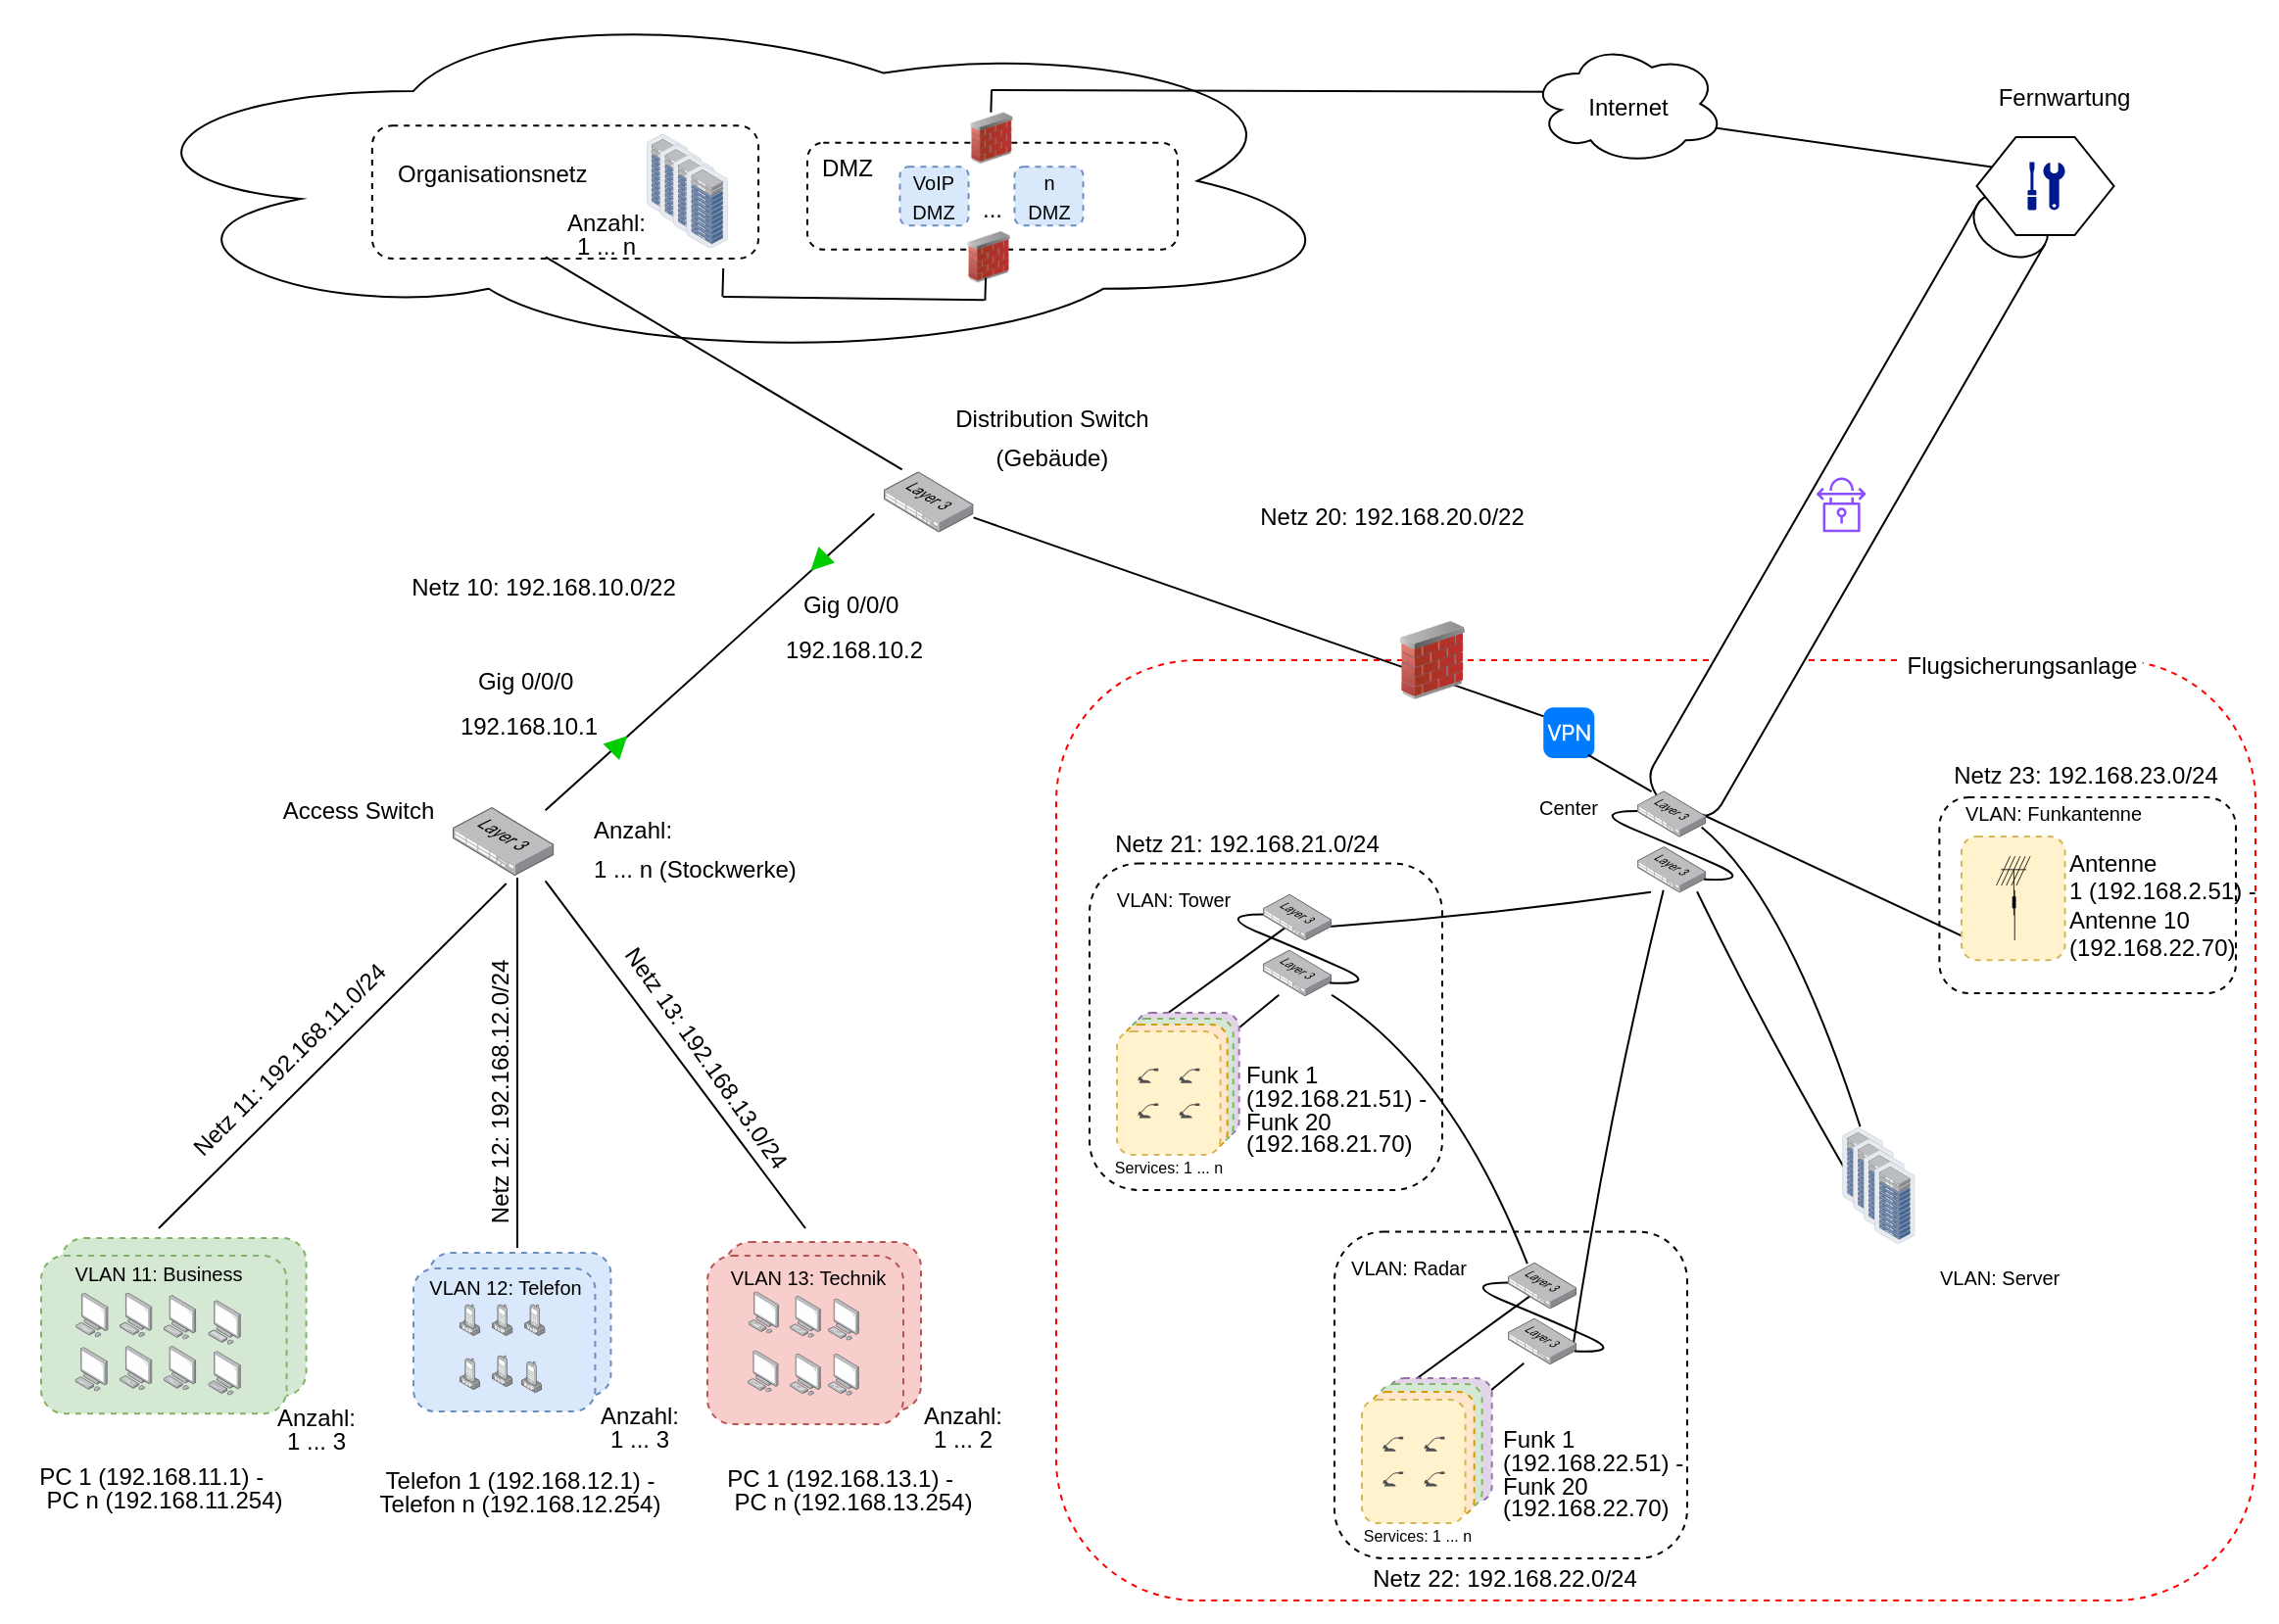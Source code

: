 <mxfile version="24.4.3" type="github">
  <diagram name="Seite-1" id="UgNp4CsegLJwjOinKvmV">
    <mxGraphModel dx="2046" dy="1495" grid="1" gridSize="10" guides="1" tooltips="1" connect="1" arrows="1" fold="1" page="1" pageScale="1" pageWidth="1169" pageHeight="827" math="0" shadow="0">
      <root>
        <mxCell id="0" />
        <mxCell id="1" parent="0" />
        <mxCell id="F2MImRC0bEaSIkmTc81G-24" value="" style="rounded=1;whiteSpace=wrap;html=1;fillColor=none;dashed=1;" vertex="1" parent="1">
          <mxGeometry x="-171.3" y="-420" width="151.3" height="100" as="geometry" />
        </mxCell>
        <mxCell id="9SLDAZQ2YVIZSHfqmBoz-146" value="" style="rounded=1;whiteSpace=wrap;html=1;dashed=1;fillColor=none;strokeColor=#FF0000;" parent="1" vertex="1">
          <mxGeometry x="-622" y="-490" width="612" height="480" as="geometry" />
        </mxCell>
        <mxCell id="F2MImRC0bEaSIkmTc81G-20" value="&lt;p style=&quot;line-height: 60%;&quot;&gt;&lt;font style=&quot;font-size: 12px;&quot;&gt;Netz 22: 192.168.22.0/24&lt;/font&gt;&lt;/p&gt;" style="text;strokeColor=none;fillColor=none;html=1;align=center;verticalAlign=middle;whiteSpace=wrap;rounded=0;fontSize=16;rotation=0;" vertex="1" parent="1">
          <mxGeometry x="-470.72" y="-26.47" width="155.72" height="9.47" as="geometry" />
        </mxCell>
        <mxCell id="9SLDAZQ2YVIZSHfqmBoz-207" value="" style="endArrow=none;html=1;rounded=0;fontSize=12;startSize=8;endSize=8;curved=1;exitX=0.232;exitY=0.97;exitDx=0;exitDy=0;exitPerimeter=0;" parent="1" source="9SLDAZQ2YVIZSHfqmBoz-101" edge="1">
          <mxGeometry width="50" height="50" relative="1" as="geometry">
            <mxPoint x="-473.34" y="-322.09" as="sourcePoint" />
            <mxPoint x="-553.34" y="-282.09" as="targetPoint" />
          </mxGeometry>
        </mxCell>
        <mxCell id="9SLDAZQ2YVIZSHfqmBoz-210" value="" style="endArrow=none;html=1;rounded=0;fontSize=12;startSize=8;endSize=8;curved=1;entryX=0.25;entryY=0;entryDx=0;entryDy=0;" parent="1" target="9SLDAZQ2YVIZSHfqmBoz-199" edge="1">
          <mxGeometry width="50" height="50" relative="1" as="geometry">
            <mxPoint x="-493.34" y="-362.09" as="sourcePoint" />
            <mxPoint x="-533.34" y="-282.09" as="targetPoint" />
          </mxGeometry>
        </mxCell>
        <mxCell id="F2MImRC0bEaSIkmTc81G-15" value="" style="rounded=1;whiteSpace=wrap;html=1;dashed=1;fillColor=#e1d5e7;strokeColor=#9673a6;" vertex="1" parent="1">
          <mxGeometry x="-581.434" y="-310.0" width="52.79" height="63.072" as="geometry" />
        </mxCell>
        <mxCell id="F2MImRC0bEaSIkmTc81G-14" value="" style="rounded=1;whiteSpace=wrap;html=1;dashed=1;fillColor=#d5e8d4;strokeColor=#82b366;" vertex="1" parent="1">
          <mxGeometry x="-584.434" y="-307.0" width="52.79" height="63.072" as="geometry" />
        </mxCell>
        <mxCell id="F2MImRC0bEaSIkmTc81G-13" value="" style="rounded=1;whiteSpace=wrap;html=1;dashed=1;fillColor=#ffe6cc;strokeColor=#d79b00;" vertex="1" parent="1">
          <mxGeometry x="-587.434" y="-304.0" width="52.79" height="63.072" as="geometry" />
        </mxCell>
        <mxCell id="9SLDAZQ2YVIZSHfqmBoz-314" value="" style="shape=cylinder3;whiteSpace=wrap;html=1;boundedLbl=1;backgroundOutline=1;size=15;rotation=30;" parent="1" vertex="1">
          <mxGeometry x="-237.36" y="-749.29" width="40" height="360" as="geometry" />
        </mxCell>
        <mxCell id="9SLDAZQ2YVIZSHfqmBoz-217" value="" style="rounded=1;whiteSpace=wrap;html=1;dashed=1;fillColor=#f8cecc;strokeColor=#b85450;" parent="1" vertex="1">
          <mxGeometry x="-791" y="-193" width="100" height="86" as="geometry" />
        </mxCell>
        <mxCell id="9SLDAZQ2YVIZSHfqmBoz-216" value="" style="rounded=1;whiteSpace=wrap;html=1;dashed=1;fillColor=#dae8fc;strokeColor=#6c8ebf;" parent="1" vertex="1">
          <mxGeometry x="-942" y="-187.5" width="92.741" height="73" as="geometry" />
        </mxCell>
        <mxCell id="9SLDAZQ2YVIZSHfqmBoz-215" value="" style="rounded=1;whiteSpace=wrap;html=1;dashed=1;fillColor=#d5e8d4;strokeColor=#82b366;" parent="1" vertex="1">
          <mxGeometry x="-1130" y="-195" width="125.28" height="80.63" as="geometry" />
        </mxCell>
        <mxCell id="9SLDAZQ2YVIZSHfqmBoz-48" value="" style="group" parent="1" vertex="1" connectable="0">
          <mxGeometry x="-800" y="-186" width="110" height="86" as="geometry" />
        </mxCell>
        <mxCell id="9SLDAZQ2YVIZSHfqmBoz-47" value="" style="rounded=1;whiteSpace=wrap;html=1;dashed=1;fillColor=#f8cecc;strokeColor=#b85450;" parent="9SLDAZQ2YVIZSHfqmBoz-48" vertex="1">
          <mxGeometry width="100" height="86" as="geometry" />
        </mxCell>
        <mxCell id="9SLDAZQ2YVIZSHfqmBoz-59" value="&lt;font style=&quot;font-size: 10px;&quot;&gt;VLAN 13: Technik&lt;/font&gt;" style="text;strokeColor=none;fillColor=none;html=1;align=center;verticalAlign=middle;whiteSpace=wrap;rounded=0;fontSize=16;" parent="9SLDAZQ2YVIZSHfqmBoz-48" vertex="1">
          <mxGeometry x="-9.98" y="5.23" width="122.98" height="8.19" as="geometry" />
        </mxCell>
        <mxCell id="9SLDAZQ2YVIZSHfqmBoz-60" value="" style="group" parent="9SLDAZQ2YVIZSHfqmBoz-48" vertex="1" connectable="0">
          <mxGeometry x="20.453" y="18.201" width="57.003" height="59.79" as="geometry" />
        </mxCell>
        <mxCell id="9SLDAZQ2YVIZSHfqmBoz-22" value="" style="image;points=[];aspect=fixed;html=1;align=center;shadow=0;dashed=0;image=img/lib/allied_telesis/computer_and_terminals/Personal_Computer.svg;" parent="9SLDAZQ2YVIZSHfqmBoz-60" vertex="1">
          <mxGeometry y="30.032" width="15.889" height="21.533" as="geometry" />
        </mxCell>
        <mxCell id="9SLDAZQ2YVIZSHfqmBoz-23" value="" style="image;points=[];aspect=fixed;html=1;align=center;shadow=0;dashed=0;image=img/lib/allied_telesis/computer_and_terminals/Personal_Computer.svg;" parent="9SLDAZQ2YVIZSHfqmBoz-60" vertex="1">
          <mxGeometry x="41.115" y="3.549" width="15.889" height="21.533" as="geometry" />
        </mxCell>
        <mxCell id="9SLDAZQ2YVIZSHfqmBoz-24" value="" style="image;points=[];aspect=fixed;html=1;align=center;shadow=0;dashed=0;image=img/lib/allied_telesis/computer_and_terminals/Personal_Computer.svg;" parent="9SLDAZQ2YVIZSHfqmBoz-60" vertex="1">
          <mxGeometry x="21.603" y="2.184" width="15.889" height="21.533" as="geometry" />
        </mxCell>
        <mxCell id="9SLDAZQ2YVIZSHfqmBoz-25" value="" style="image;points=[];aspect=fixed;html=1;align=center;shadow=0;dashed=0;image=img/lib/allied_telesis/computer_and_terminals/Personal_Computer.svg;" parent="9SLDAZQ2YVIZSHfqmBoz-60" vertex="1">
          <mxGeometry x="0.348" width="15.889" height="21.533" as="geometry" />
        </mxCell>
        <mxCell id="9SLDAZQ2YVIZSHfqmBoz-26" value="" style="image;points=[];aspect=fixed;html=1;align=center;shadow=0;dashed=0;image=img/lib/allied_telesis/computer_and_terminals/Personal_Computer.svg;" parent="9SLDAZQ2YVIZSHfqmBoz-60" vertex="1">
          <mxGeometry x="41.115" y="31.67" width="15.889" height="21.533" as="geometry" />
        </mxCell>
        <mxCell id="9SLDAZQ2YVIZSHfqmBoz-27" value="" style="image;points=[];aspect=fixed;html=1;align=center;shadow=0;dashed=0;image=img/lib/allied_telesis/computer_and_terminals/Personal_Computer.svg;" parent="9SLDAZQ2YVIZSHfqmBoz-60" vertex="1">
          <mxGeometry x="21.603" y="31.67" width="15.889" height="21.533" as="geometry" />
        </mxCell>
        <mxCell id="9SLDAZQ2YVIZSHfqmBoz-52" value="" style="group" parent="1" vertex="1" connectable="0">
          <mxGeometry x="-950" y="-179.5" width="94.97" height="73" as="geometry" />
        </mxCell>
        <mxCell id="9SLDAZQ2YVIZSHfqmBoz-51" value="" style="rounded=1;whiteSpace=wrap;html=1;dashed=1;fillColor=#dae8fc;strokeColor=#6c8ebf;" parent="9SLDAZQ2YVIZSHfqmBoz-52" vertex="1">
          <mxGeometry width="92.741" height="73" as="geometry" />
        </mxCell>
        <mxCell id="9SLDAZQ2YVIZSHfqmBoz-30" value="" style="group" parent="9SLDAZQ2YVIZSHfqmBoz-52" vertex="1" connectable="0">
          <mxGeometry x="23.377" y="18.137" width="68.349" height="60.032" as="geometry" />
        </mxCell>
        <mxCell id="9SLDAZQ2YVIZSHfqmBoz-17" value="" style="image;points=[];aspect=fixed;html=1;align=center;shadow=0;dashed=0;image=img/lib/allied_telesis/computer_and_terminals/VOIP_IP_phone.svg;" parent="9SLDAZQ2YVIZSHfqmBoz-30" vertex="1">
          <mxGeometry x="16.569" y="26.054" width="10.799" height="16.414" as="geometry" />
        </mxCell>
        <mxCell id="9SLDAZQ2YVIZSHfqmBoz-21" value="" style="group" parent="9SLDAZQ2YVIZSHfqmBoz-30" vertex="1" connectable="0">
          <mxGeometry width="68.349" height="60.032" as="geometry" />
        </mxCell>
        <mxCell id="9SLDAZQ2YVIZSHfqmBoz-15" value="" style="image;points=[];aspect=fixed;html=1;align=center;shadow=0;dashed=0;image=img/lib/allied_telesis/computer_and_terminals/VOIP_IP_phone.svg;" parent="9SLDAZQ2YVIZSHfqmBoz-21" vertex="1">
          <mxGeometry x="33.139" width="10.799" height="16.414" as="geometry" />
        </mxCell>
        <mxCell id="9SLDAZQ2YVIZSHfqmBoz-16" value="" style="image;points=[];aspect=fixed;html=1;align=center;shadow=0;dashed=0;image=img/lib/allied_telesis/computer_and_terminals/VOIP_IP_phone.svg;" parent="9SLDAZQ2YVIZSHfqmBoz-21" vertex="1">
          <mxGeometry x="31.482" y="29.125" width="10.799" height="16.414" as="geometry" />
        </mxCell>
        <mxCell id="9SLDAZQ2YVIZSHfqmBoz-18" value="" style="image;points=[];aspect=fixed;html=1;align=center;shadow=0;dashed=0;image=img/lib/allied_telesis/computer_and_terminals/VOIP_IP_phone.svg;" parent="9SLDAZQ2YVIZSHfqmBoz-21" vertex="1">
          <mxGeometry x="16.569" width="10.799" height="16.414" as="geometry" />
        </mxCell>
        <mxCell id="9SLDAZQ2YVIZSHfqmBoz-19" value="" style="image;points=[];aspect=fixed;html=1;align=center;shadow=0;dashed=0;image=img/lib/allied_telesis/computer_and_terminals/VOIP_IP_phone.svg;" parent="9SLDAZQ2YVIZSHfqmBoz-21" vertex="1">
          <mxGeometry y="27.54" width="10.799" height="16.414" as="geometry" />
        </mxCell>
        <mxCell id="9SLDAZQ2YVIZSHfqmBoz-20" value="" style="image;points=[];aspect=fixed;html=1;align=center;shadow=0;dashed=0;image=img/lib/allied_telesis/computer_and_terminals/VOIP_IP_phone.svg;" parent="9SLDAZQ2YVIZSHfqmBoz-21" vertex="1">
          <mxGeometry width="10.799" height="16.414" as="geometry" />
        </mxCell>
        <mxCell id="9SLDAZQ2YVIZSHfqmBoz-58" value="&lt;font style=&quot;font-size: 10px;&quot;&gt;VLAN 12: Telefon&lt;/font&gt;" style="text;strokeColor=none;fillColor=none;html=1;align=center;verticalAlign=middle;whiteSpace=wrap;rounded=0;fontSize=16;" parent="9SLDAZQ2YVIZSHfqmBoz-52" vertex="1">
          <mxGeometry x="-0.899" y="3.585" width="95.596" height="8.161" as="geometry" />
        </mxCell>
        <mxCell id="9SLDAZQ2YVIZSHfqmBoz-63" value="" style="group" parent="1" vertex="1" connectable="0">
          <mxGeometry x="-1140" y="-186" width="160.504" height="96.165" as="geometry" />
        </mxCell>
        <mxCell id="9SLDAZQ2YVIZSHfqmBoz-50" value="" style="group" parent="9SLDAZQ2YVIZSHfqmBoz-63" vertex="1" connectable="0">
          <mxGeometry width="160.504" height="96.165" as="geometry" />
        </mxCell>
        <mxCell id="9SLDAZQ2YVIZSHfqmBoz-49" value="" style="rounded=1;whiteSpace=wrap;html=1;dashed=1;fillColor=#d5e8d4;strokeColor=#82b366;" parent="9SLDAZQ2YVIZSHfqmBoz-50" vertex="1">
          <mxGeometry width="125.28" height="80.63" as="geometry" />
        </mxCell>
        <mxCell id="9SLDAZQ2YVIZSHfqmBoz-29" value="" style="group" parent="9SLDAZQ2YVIZSHfqmBoz-50" vertex="1" connectable="0">
          <mxGeometry x="17.2" y="18.878" width="112.8" height="74.254" as="geometry" />
        </mxCell>
        <mxCell id="9SLDAZQ2YVIZSHfqmBoz-1" value="" style="image;points=[];aspect=fixed;html=1;align=center;shadow=0;dashed=0;image=img/lib/allied_telesis/computer_and_terminals/Personal_Computer.svg;" parent="9SLDAZQ2YVIZSHfqmBoz-29" vertex="1">
          <mxGeometry y="27.688" width="16.739" height="22.685" as="geometry" />
        </mxCell>
        <mxCell id="9SLDAZQ2YVIZSHfqmBoz-5" value="" style="image;points=[];aspect=fixed;html=1;align=center;shadow=0;dashed=0;image=img/lib/allied_telesis/computer_and_terminals/Personal_Computer.svg;" parent="9SLDAZQ2YVIZSHfqmBoz-29" vertex="1">
          <mxGeometry x="0.4" width="16.739" height="22.685" as="geometry" />
        </mxCell>
        <mxCell id="9SLDAZQ2YVIZSHfqmBoz-57" value="&lt;font style=&quot;font-size: 10px;&quot;&gt;VLAN 11: Business&lt;/font&gt;" style="text;strokeColor=none;fillColor=none;html=1;align=center;verticalAlign=middle;whiteSpace=wrap;rounded=0;fontSize=16;" parent="9SLDAZQ2YVIZSHfqmBoz-50" vertex="1">
          <mxGeometry x="-20.4" y="2.94" width="160.4" height="7.55" as="geometry" />
        </mxCell>
        <mxCell id="9SLDAZQ2YVIZSHfqmBoz-219" value="&lt;p style=&quot;line-height: 60%;&quot;&gt;&lt;font style=&quot;font-size: 12px;&quot;&gt;Anzahl: 1 ... 3&lt;/font&gt;&lt;/p&gt;" style="text;strokeColor=none;fillColor=none;html=1;align=center;verticalAlign=middle;whiteSpace=wrap;rounded=0;fontSize=16;" parent="9SLDAZQ2YVIZSHfqmBoz-50" vertex="1">
          <mxGeometry x="120.0" y="80.631" width="40.504" height="15.534" as="geometry" />
        </mxCell>
        <mxCell id="9SLDAZQ2YVIZSHfqmBoz-2" value="" style="image;points=[];aspect=fixed;html=1;align=center;shadow=0;dashed=0;image=img/lib/allied_telesis/computer_and_terminals/Personal_Computer.svg;" parent="9SLDAZQ2YVIZSHfqmBoz-63" vertex="1">
          <mxGeometry x="85.2" y="22.654" width="16.739" height="22.685" as="geometry" />
        </mxCell>
        <mxCell id="9SLDAZQ2YVIZSHfqmBoz-3" value="" style="image;points=[];aspect=fixed;html=1;align=center;shadow=0;dashed=0;image=img/lib/allied_telesis/computer_and_terminals/Personal_Computer.svg;" parent="9SLDAZQ2YVIZSHfqmBoz-63" vertex="1">
          <mxGeometry x="62.4" y="20.053" width="16.739" height="22.685" as="geometry" />
        </mxCell>
        <mxCell id="9SLDAZQ2YVIZSHfqmBoz-4" value="" style="image;points=[];aspect=fixed;html=1;align=center;shadow=0;dashed=0;image=img/lib/allied_telesis/computer_and_terminals/Personal_Computer.svg;" parent="9SLDAZQ2YVIZSHfqmBoz-63" vertex="1">
          <mxGeometry x="40.0" y="18.794" width="16.739" height="22.685" as="geometry" />
        </mxCell>
        <mxCell id="9SLDAZQ2YVIZSHfqmBoz-6" value="" style="image;points=[];aspect=fixed;html=1;align=center;shadow=0;dashed=0;image=img/lib/allied_telesis/computer_and_terminals/Personal_Computer.svg;" parent="9SLDAZQ2YVIZSHfqmBoz-63" vertex="1">
          <mxGeometry x="62.4" y="45.979" width="16.739" height="22.685" as="geometry" />
        </mxCell>
        <mxCell id="9SLDAZQ2YVIZSHfqmBoz-7" value="" style="image;points=[];aspect=fixed;html=1;align=center;shadow=0;dashed=0;image=img/lib/allied_telesis/computer_and_terminals/Personal_Computer.svg;" parent="9SLDAZQ2YVIZSHfqmBoz-63" vertex="1">
          <mxGeometry x="40.0" y="45.979" width="16.739" height="22.685" as="geometry" />
        </mxCell>
        <mxCell id="9SLDAZQ2YVIZSHfqmBoz-8" value="" style="image;points=[];aspect=fixed;html=1;align=center;shadow=0;dashed=0;image=img/lib/allied_telesis/computer_and_terminals/Personal_Computer.svg;" parent="9SLDAZQ2YVIZSHfqmBoz-63" vertex="1">
          <mxGeometry x="85.2" y="48.58" width="16.739" height="22.685" as="geometry" />
        </mxCell>
        <mxCell id="9SLDAZQ2YVIZSHfqmBoz-68" value="" style="endArrow=none;html=1;rounded=0;fontSize=12;startSize=8;endSize=8;curved=1;exitX=0.915;exitY=1.076;exitDx=0;exitDy=0;exitPerimeter=0;" parent="1" source="9SLDAZQ2YVIZSHfqmBoz-55" edge="1">
          <mxGeometry width="50" height="50" relative="1" as="geometry">
            <mxPoint x="-640" y="-330" as="sourcePoint" />
            <mxPoint x="-750" y="-200" as="targetPoint" />
          </mxGeometry>
        </mxCell>
        <mxCell id="9SLDAZQ2YVIZSHfqmBoz-69" value="" style="endArrow=none;html=1;rounded=0;fontSize=12;startSize=8;endSize=8;curved=1;" parent="1" edge="1">
          <mxGeometry width="50" height="50" relative="1" as="geometry">
            <mxPoint x="-897" y="-379" as="sourcePoint" />
            <mxPoint x="-897" y="-190" as="targetPoint" />
          </mxGeometry>
        </mxCell>
        <mxCell id="9SLDAZQ2YVIZSHfqmBoz-70" value="" style="endArrow=none;html=1;rounded=0;fontSize=12;startSize=8;endSize=8;curved=1;exitX=0.529;exitY=1.114;exitDx=0;exitDy=0;exitPerimeter=0;" parent="1" source="9SLDAZQ2YVIZSHfqmBoz-55" edge="1">
          <mxGeometry width="50" height="50" relative="1" as="geometry">
            <mxPoint x="-843" y="-289" as="sourcePoint" />
            <mxPoint x="-1080" y="-200" as="targetPoint" />
          </mxGeometry>
        </mxCell>
        <mxCell id="9SLDAZQ2YVIZSHfqmBoz-74" value="" style="endArrow=none;html=1;rounded=0;fontSize=12;startSize=8;endSize=8;curved=1;exitX=0.915;exitY=0.048;exitDx=0;exitDy=0;exitPerimeter=0;entryX=-0.106;entryY=0.694;entryDx=0;entryDy=0;entryPerimeter=0;" parent="1" source="9SLDAZQ2YVIZSHfqmBoz-55" target="9SLDAZQ2YVIZSHfqmBoz-31" edge="1">
          <mxGeometry width="50" height="50" relative="1" as="geometry">
            <mxPoint x="-843" y="-286" as="sourcePoint" />
            <mxPoint x="-920" y="-180" as="targetPoint" />
          </mxGeometry>
        </mxCell>
        <mxCell id="9SLDAZQ2YVIZSHfqmBoz-82" value="" style="group" parent="1" vertex="1" connectable="0">
          <mxGeometry x="-1030" y="-440" width="151.71" height="60" as="geometry" />
        </mxCell>
        <mxCell id="9SLDAZQ2YVIZSHfqmBoz-55" value="" style="image;points=[];aspect=fixed;html=1;align=center;shadow=0;dashed=0;image=img/lib/allied_telesis/switch/Switch_52_port_L3.svg;" parent="9SLDAZQ2YVIZSHfqmBoz-82" vertex="1">
          <mxGeometry x="100" y="25" width="51.71" height="35" as="geometry" />
        </mxCell>
        <mxCell id="9SLDAZQ2YVIZSHfqmBoz-81" value="&lt;font style=&quot;font-size: 12px;&quot;&gt;Access Switch&lt;/font&gt;" style="text;strokeColor=none;fillColor=none;html=1;align=center;verticalAlign=middle;whiteSpace=wrap;rounded=0;fontSize=16;" parent="9SLDAZQ2YVIZSHfqmBoz-82" vertex="1">
          <mxGeometry width="104" height="50" as="geometry" />
        </mxCell>
        <mxCell id="9SLDAZQ2YVIZSHfqmBoz-83" value="" style="group" parent="1" vertex="1" connectable="0">
          <mxGeometry x="-710" y="-633.29" width="171.08" height="78" as="geometry" />
        </mxCell>
        <mxCell id="9SLDAZQ2YVIZSHfqmBoz-31" value="" style="image;points=[];aspect=fixed;html=1;align=center;shadow=0;dashed=0;image=img/lib/allied_telesis/switch/Switch_52_port_L3.svg;" parent="9SLDAZQ2YVIZSHfqmBoz-83" vertex="1">
          <mxGeometry y="47" width="45.8" height="31" as="geometry" />
        </mxCell>
        <mxCell id="9SLDAZQ2YVIZSHfqmBoz-67" value="" style="group" parent="1" vertex="1" connectable="0">
          <mxGeometry x="-1060" y="-805" width="779.02" height="229.1" as="geometry" />
        </mxCell>
        <mxCell id="9SLDAZQ2YVIZSHfqmBoz-88" value="" style="ellipse;shape=cloud;whiteSpace=wrap;html=1;" parent="9SLDAZQ2YVIZSHfqmBoz-67" vertex="1">
          <mxGeometry x="-50" y="-21.391" width="640" height="183.468" as="geometry" />
        </mxCell>
        <mxCell id="9SLDAZQ2YVIZSHfqmBoz-89" value="" style="group" parent="9SLDAZQ2YVIZSHfqmBoz-67" vertex="1" connectable="0">
          <mxGeometry x="99.996" y="44.999" width="186.044" height="64.984" as="geometry" />
        </mxCell>
        <mxCell id="9SLDAZQ2YVIZSHfqmBoz-37" value="" style="rounded=1;whiteSpace=wrap;html=1;dashed=1;" parent="9SLDAZQ2YVIZSHfqmBoz-89" vertex="1">
          <mxGeometry x="-11.076" y="-2.848" width="197.12" height="67.832" as="geometry" />
        </mxCell>
        <mxCell id="9SLDAZQ2YVIZSHfqmBoz-44" value="&lt;font style=&quot;font-size: 12px;&quot;&gt;Organisationsnetz&lt;/font&gt;" style="text;strokeColor=none;fillColor=none;html=1;align=left;verticalAlign=middle;whiteSpace=wrap;rounded=0;fontSize=16;" parent="9SLDAZQ2YVIZSHfqmBoz-89" vertex="1">
          <mxGeometry width="119.884" height="40.649" as="geometry" />
        </mxCell>
        <mxCell id="9SLDAZQ2YVIZSHfqmBoz-45" value="&lt;p style=&quot;line-height: 60%;&quot;&gt;&lt;font style=&quot;font-size: 12px;&quot;&gt;Anzahl: 1 ... n&lt;/font&gt;&lt;/p&gt;" style="text;strokeColor=none;fillColor=none;html=1;align=center;verticalAlign=middle;whiteSpace=wrap;rounded=0;fontSize=16;" parent="9SLDAZQ2YVIZSHfqmBoz-89" vertex="1">
          <mxGeometry x="88.153" y="44.133" width="40.504" height="15.534" as="geometry" />
        </mxCell>
        <mxCell id="9SLDAZQ2YVIZSHfqmBoz-105" value="" style="group" parent="9SLDAZQ2YVIZSHfqmBoz-89" vertex="1" connectable="0">
          <mxGeometry x="128.952" y="1.293" width="46.016" height="58.5" as="geometry" />
        </mxCell>
        <mxCell id="9SLDAZQ2YVIZSHfqmBoz-38" value="" style="image;points=[];aspect=fixed;html=1;align=center;shadow=0;dashed=0;image=img/lib/allied_telesis/storage/Datacenter_Server_Rack_ToR.svg;" parent="9SLDAZQ2YVIZSHfqmBoz-105" vertex="1">
          <mxGeometry width="21.196" height="42.966" as="geometry" />
        </mxCell>
        <mxCell id="9SLDAZQ2YVIZSHfqmBoz-39" value="" style="image;points=[];aspect=fixed;html=1;align=center;shadow=0;dashed=0;image=img/lib/allied_telesis/storage/Datacenter_Server_Rack_ToR.svg;" parent="9SLDAZQ2YVIZSHfqmBoz-105" vertex="1">
          <mxGeometry x="6.751" y="5.178" width="21.196" height="42.966" as="geometry" />
        </mxCell>
        <mxCell id="9SLDAZQ2YVIZSHfqmBoz-40" value="" style="image;points=[];aspect=fixed;html=1;align=center;shadow=0;dashed=0;image=img/lib/allied_telesis/storage/Datacenter_Server_Rack_ToR.svg;" parent="9SLDAZQ2YVIZSHfqmBoz-105" vertex="1">
          <mxGeometry x="13.501" y="10.356" width="21.196" height="42.966" as="geometry" />
        </mxCell>
        <mxCell id="9SLDAZQ2YVIZSHfqmBoz-41" value="" style="image;points=[];aspect=fixed;html=1;align=center;shadow=0;dashed=0;image=img/lib/allied_telesis/storage/Datacenter_Server_Rack_ToR.svg;" parent="9SLDAZQ2YVIZSHfqmBoz-105" vertex="1">
          <mxGeometry x="20.252" y="15.534" width="21.196" height="42.966" as="geometry" />
        </mxCell>
        <mxCell id="9SLDAZQ2YVIZSHfqmBoz-90" value="" style="group" parent="9SLDAZQ2YVIZSHfqmBoz-67" vertex="1" connectable="0">
          <mxGeometry x="299.999" y="35.345" width="207.241" height="70" as="geometry" />
        </mxCell>
        <mxCell id="9SLDAZQ2YVIZSHfqmBoz-33" value="" style="rounded=1;whiteSpace=wrap;html=1;dashed=1;" parent="9SLDAZQ2YVIZSHfqmBoz-90" vertex="1">
          <mxGeometry x="11" y="15.58" width="189" height="54.42" as="geometry" />
        </mxCell>
        <mxCell id="9SLDAZQ2YVIZSHfqmBoz-34" value="&lt;font style=&quot;font-size: 12px;&quot;&gt;DMZ&lt;/font&gt;" style="text;strokeColor=none;fillColor=none;html=1;align=center;verticalAlign=middle;whiteSpace=wrap;rounded=0;fontSize=16;" parent="9SLDAZQ2YVIZSHfqmBoz-90" vertex="1">
          <mxGeometry x="11.171" y="15.574" width="41.379" height="21.238" as="geometry" />
        </mxCell>
        <mxCell id="9SLDAZQ2YVIZSHfqmBoz-35" value="" style="image;html=1;image=img/lib/clip_art/networking/Firewall_02_128x128.png" parent="9SLDAZQ2YVIZSHfqmBoz-90" vertex="1">
          <mxGeometry x="93.275" width="23.448" height="26.193" as="geometry" />
        </mxCell>
        <mxCell id="9SLDAZQ2YVIZSHfqmBoz-36" value="" style="image;html=1;image=img/lib/clip_art/networking/Firewall_02_128x128.png" parent="9SLDAZQ2YVIZSHfqmBoz-90" vertex="1">
          <mxGeometry x="91.896" y="60.688" width="23.448" height="26.193" as="geometry" />
        </mxCell>
        <mxCell id="9SLDAZQ2YVIZSHfqmBoz-153" value="&lt;font style=&quot;font-size: 10px;&quot;&gt;VoIP DMZ&lt;/font&gt;" style="rounded=1;whiteSpace=wrap;html=1;dashed=1;fillColor=#dae8fc;strokeColor=#6c8ebf;" parent="9SLDAZQ2YVIZSHfqmBoz-90" vertex="1">
          <mxGeometry x="58.241" y="27.795" width="35.03" height="30" as="geometry" />
        </mxCell>
        <mxCell id="9SLDAZQ2YVIZSHfqmBoz-154" value="&lt;font style=&quot;font-size: 12px;&quot;&gt;...&lt;/font&gt;" style="text;strokeColor=none;fillColor=none;html=1;align=center;verticalAlign=middle;whiteSpace=wrap;rounded=0;fontSize=16;" parent="9SLDAZQ2YVIZSHfqmBoz-90" vertex="1">
          <mxGeometry x="84.811" y="37.174" width="41.379" height="21.238" as="geometry" />
        </mxCell>
        <mxCell id="9SLDAZQ2YVIZSHfqmBoz-155" value="&lt;font style=&quot;font-size: 10px;&quot;&gt;n&lt;/font&gt;&lt;div&gt;&lt;font style=&quot;font-size: 10px;&quot;&gt;DMZ&lt;/font&gt;&lt;/div&gt;" style="rounded=1;whiteSpace=wrap;html=1;dashed=1;fillColor=#dae8fc;strokeColor=#6c8ebf;" parent="9SLDAZQ2YVIZSHfqmBoz-90" vertex="1">
          <mxGeometry x="116.721" y="27.795" width="35.03" height="30" as="geometry" />
        </mxCell>
        <mxCell id="9SLDAZQ2YVIZSHfqmBoz-92" value="" style="endArrow=none;html=1;rounded=0;fontSize=12;startSize=8;endSize=8;curved=1;" parent="9SLDAZQ2YVIZSHfqmBoz-90" edge="1">
          <mxGeometry width="50" height="50" relative="1" as="geometry">
            <mxPoint x="104.701" y="-0.002" as="sourcePoint" />
            <mxPoint x="105.021" y="-11.52" as="targetPoint" />
          </mxGeometry>
        </mxCell>
        <mxCell id="9SLDAZQ2YVIZSHfqmBoz-91" value="" style="endArrow=none;html=1;rounded=0;fontSize=12;startSize=8;endSize=8;curved=1;entryX=1;entryY=0.5;entryDx=0;entryDy=0;exitX=0.979;exitY=0.963;exitDx=0;exitDy=0;exitPerimeter=0;" parent="9SLDAZQ2YVIZSHfqmBoz-67" edge="1">
          <mxGeometry width="50" height="50" relative="1" as="geometry">
            <mxPoint x="267.9" y="129.473" as="sourcePoint" />
            <mxPoint x="401.342" y="131.13" as="targetPoint" />
          </mxGeometry>
        </mxCell>
        <mxCell id="9SLDAZQ2YVIZSHfqmBoz-79" value="" style="endArrow=none;html=1;rounded=0;fontSize=12;startSize=8;endSize=8;curved=1;" parent="9SLDAZQ2YVIZSHfqmBoz-67" edge="1">
          <mxGeometry width="50" height="50" relative="1" as="geometry">
            <mxPoint x="730" y="25" as="sourcePoint" />
            <mxPoint x="405" y="23.997" as="targetPoint" />
          </mxGeometry>
        </mxCell>
        <mxCell id="9SLDAZQ2YVIZSHfqmBoz-53" value="&lt;font style=&quot;font-size: 12px;&quot;&gt;Distribution Switch&lt;/font&gt;&lt;div&gt;&lt;font style=&quot;font-size: 12px;&quot;&gt;(Gebäude)&lt;/font&gt;&lt;/div&gt;" style="text;strokeColor=none;fillColor=none;html=1;align=center;verticalAlign=middle;whiteSpace=wrap;rounded=0;fontSize=16;" parent="9SLDAZQ2YVIZSHfqmBoz-67" vertex="1">
          <mxGeometry x="379" y="175.08" width="114.2" height="50" as="geometry" />
        </mxCell>
        <mxCell id="9SLDAZQ2YVIZSHfqmBoz-54" value="" style="group" parent="9SLDAZQ2YVIZSHfqmBoz-67" vertex="1" connectable="0">
          <mxGeometry x="680" width="99.02" height="62" as="geometry" />
        </mxCell>
        <mxCell id="9SLDAZQ2YVIZSHfqmBoz-32" value="" style="ellipse;shape=cloud;whiteSpace=wrap;html=1;" parent="9SLDAZQ2YVIZSHfqmBoz-54" vertex="1">
          <mxGeometry width="99.02" height="62" as="geometry" />
        </mxCell>
        <mxCell id="9SLDAZQ2YVIZSHfqmBoz-46" value="&lt;font style=&quot;font-size: 12px;&quot;&gt;Internet&lt;/font&gt;" style="text;strokeColor=none;fillColor=none;html=1;align=center;verticalAlign=middle;whiteSpace=wrap;rounded=0;fontSize=16;" parent="9SLDAZQ2YVIZSHfqmBoz-54" vertex="1">
          <mxGeometry x="24.755" y="19.375" width="49.51" height="23.25" as="geometry" />
        </mxCell>
        <mxCell id="9SLDAZQ2YVIZSHfqmBoz-77" value="" style="endArrow=none;html=1;rounded=0;fontSize=12;startSize=8;endSize=8;curved=1;entryX=0.449;entryY=0.989;entryDx=0;entryDy=0;entryPerimeter=0;exitX=0.204;exitY=-0.034;exitDx=0;exitDy=0;exitPerimeter=0;" parent="1" source="9SLDAZQ2YVIZSHfqmBoz-31" target="9SLDAZQ2YVIZSHfqmBoz-37" edge="1">
          <mxGeometry width="50" height="50" relative="1" as="geometry">
            <mxPoint x="-610" y="-590" as="sourcePoint" />
            <mxPoint x="-595" y="-370" as="targetPoint" />
          </mxGeometry>
        </mxCell>
        <mxCell id="9SLDAZQ2YVIZSHfqmBoz-117" value="" style="endArrow=none;html=1;rounded=0;fontSize=12;startSize=8;endSize=8;curved=1;exitX=0.01;exitY=0.175;exitDx=0;exitDy=0;exitPerimeter=0;" parent="1" source="9SLDAZQ2YVIZSHfqmBoz-284" target="9SLDAZQ2YVIZSHfqmBoz-31" edge="1">
          <mxGeometry width="50" height="50" relative="1" as="geometry">
            <mxPoint x="-444.553" y="-454.184" as="sourcePoint" />
            <mxPoint x="-550" y="-480" as="targetPoint" />
          </mxGeometry>
        </mxCell>
        <mxCell id="9SLDAZQ2YVIZSHfqmBoz-147" value="&lt;span style=&quot;font-size: 12px;&quot;&gt;Flugsicherungsanlage&lt;/span&gt;" style="text;strokeColor=none;fillColor=#FFFFFF;html=1;align=center;verticalAlign=middle;whiteSpace=wrap;rounded=0;fontSize=16;" parent="1" vertex="1">
          <mxGeometry x="-190.004" y="-507.86" width="122.359" height="37.86" as="geometry" />
        </mxCell>
        <mxCell id="9SLDAZQ2YVIZSHfqmBoz-136" value="" style="endArrow=none;html=1;rounded=0;fontSize=12;startSize=8;endSize=8;curved=1;entryX=0.441;entryY=-0.006;entryDx=0;entryDy=0;entryPerimeter=0;exitX=0.936;exitY=0.786;exitDx=0;exitDy=0;exitPerimeter=0;" parent="1" source="9SLDAZQ2YVIZSHfqmBoz-129" target="9SLDAZQ2YVIZSHfqmBoz-112" edge="1">
          <mxGeometry width="50" height="50" relative="1" as="geometry">
            <mxPoint x="-290" y="-430" as="sourcePoint" />
            <mxPoint x="-200" y="-300" as="targetPoint" />
            <Array as="points">
              <mxPoint x="-250" y="-370" />
            </Array>
          </mxGeometry>
        </mxCell>
        <mxCell id="9SLDAZQ2YVIZSHfqmBoz-137" value="" style="endArrow=none;html=1;rounded=0;fontSize=12;startSize=8;endSize=8;curved=1;exitX=0.87;exitY=0.974;exitDx=0;exitDy=0;exitPerimeter=0;" parent="1" source="9SLDAZQ2YVIZSHfqmBoz-130" edge="1">
          <mxGeometry width="50" height="50" relative="1" as="geometry">
            <mxPoint x="-367.737" y="-306.186" as="sourcePoint" />
            <mxPoint x="-220" y="-231" as="targetPoint" />
            <Array as="points">
              <mxPoint x="-260" y="-300" />
            </Array>
          </mxGeometry>
        </mxCell>
        <mxCell id="9SLDAZQ2YVIZSHfqmBoz-197" value="" style="endArrow=none;html=1;rounded=0;fontSize=12;startSize=8;endSize=8;curved=1;exitX=0.944;exitY=0.51;exitDx=0;exitDy=0;exitPerimeter=0;entryX=0.5;entryY=1;entryDx=0;entryDy=0;" parent="1" source="9SLDAZQ2YVIZSHfqmBoz-129" target="9SLDAZQ2YVIZSHfqmBoz-198" edge="1">
          <mxGeometry width="50" height="50" relative="1" as="geometry">
            <mxPoint x="-365" y="-306" as="sourcePoint" />
            <mxPoint x="-190" y="-290" as="targetPoint" />
          </mxGeometry>
        </mxCell>
        <mxCell id="9SLDAZQ2YVIZSHfqmBoz-218" value="&lt;span style=&quot;font-size: 12px;&quot;&gt;Anzahl:&lt;/span&gt;&lt;div&gt;&lt;span style=&quot;font-size: 12px;&quot;&gt;1 ... n (Stockwerke)&lt;/span&gt;&lt;/div&gt;" style="text;strokeColor=none;fillColor=none;html=1;align=left;verticalAlign=middle;whiteSpace=wrap;rounded=0;fontSize=16;" parent="1" vertex="1">
          <mxGeometry x="-860" y="-420" width="114.2" height="50" as="geometry" />
        </mxCell>
        <mxCell id="9SLDAZQ2YVIZSHfqmBoz-220" value="&lt;p style=&quot;line-height: 60%;&quot;&gt;&lt;font style=&quot;font-size: 12px;&quot;&gt;Anzahl: 1 ... 3&lt;/font&gt;&lt;/p&gt;" style="text;strokeColor=none;fillColor=none;html=1;align=center;verticalAlign=middle;whiteSpace=wrap;rounded=0;fontSize=16;" parent="1" vertex="1">
          <mxGeometry x="-855.03" y="-106.999" width="40.504" height="15.534" as="geometry" />
        </mxCell>
        <mxCell id="9SLDAZQ2YVIZSHfqmBoz-221" value="&lt;p style=&quot;line-height: 60%;&quot;&gt;&lt;font style=&quot;font-size: 12px;&quot;&gt;Anzahl: 1 ... 2&lt;/font&gt;&lt;/p&gt;" style="text;strokeColor=none;fillColor=none;html=1;align=center;verticalAlign=middle;whiteSpace=wrap;rounded=0;fontSize=16;" parent="1" vertex="1">
          <mxGeometry x="-690.0" y="-106.999" width="40.504" height="15.534" as="geometry" />
        </mxCell>
        <mxCell id="9SLDAZQ2YVIZSHfqmBoz-225" value="&lt;p style=&quot;line-height: 60%;&quot;&gt;&lt;font style=&quot;font-size: 12px;&quot;&gt;PC 1 (&lt;/font&gt;&lt;span style=&quot;font-size: 12px;&quot;&gt;192.168.11.1) - &amp;nbsp; &amp;nbsp; PC n (&lt;/span&gt;&lt;span style=&quot;font-size: 12px;&quot;&gt;192.168.11.254)&lt;/span&gt;&lt;br&gt;&lt;/p&gt;" style="text;strokeColor=none;fillColor=none;html=1;align=center;verticalAlign=middle;whiteSpace=wrap;rounded=0;fontSize=16;rotation=0;" parent="1" vertex="1">
          <mxGeometry x="-1148.57" y="-91.67" width="143.85" height="46.67" as="geometry" />
        </mxCell>
        <mxCell id="9SLDAZQ2YVIZSHfqmBoz-226" value="&lt;p style=&quot;line-height: 60%;&quot;&gt;&lt;font style=&quot;font-size: 12px;&quot;&gt;Netz 12: 192.168.12.0/24&lt;/font&gt;&lt;/p&gt;" style="text;strokeColor=none;fillColor=none;html=1;align=center;verticalAlign=middle;whiteSpace=wrap;rounded=0;fontSize=16;rotation=-90;" parent="1" vertex="1">
          <mxGeometry x="-981.19" y="-281.68" width="150" height="24.1" as="geometry" />
        </mxCell>
        <mxCell id="9SLDAZQ2YVIZSHfqmBoz-227" value="&lt;p style=&quot;line-height: 60%;&quot;&gt;&lt;font style=&quot;font-size: 12px;&quot;&gt;Netz 13: 192.168.13.0/24&lt;/font&gt;&lt;/p&gt;" style="text;strokeColor=none;fillColor=none;html=1;align=center;verticalAlign=middle;whiteSpace=wrap;rounded=0;fontSize=16;rotation=55;" parent="1" vertex="1">
          <mxGeometry x="-876.53" y="-298.58" width="153.26" height="24.1" as="geometry" />
        </mxCell>
        <mxCell id="9SLDAZQ2YVIZSHfqmBoz-156" style="edgeStyle=none;curved=1;rounded=0;orthogonalLoop=1;jettySize=auto;html=1;exitX=1;exitY=1;exitDx=0;exitDy=0;fontSize=12;startSize=8;endSize=8;" parent="1" source="9SLDAZQ2YVIZSHfqmBoz-146" target="9SLDAZQ2YVIZSHfqmBoz-146" edge="1">
          <mxGeometry relative="1" as="geometry" />
        </mxCell>
        <mxCell id="9SLDAZQ2YVIZSHfqmBoz-111" value="" style="group" parent="1" vertex="1" connectable="0">
          <mxGeometry x="-220.887" y="-251.624" width="37.132" height="65.628" as="geometry" />
        </mxCell>
        <mxCell id="9SLDAZQ2YVIZSHfqmBoz-112" value="" style="image;points=[];aspect=fixed;html=1;align=center;shadow=0;dashed=0;image=img/lib/allied_telesis/storage/Datacenter_Server_Rack_ToR.svg;" parent="9SLDAZQ2YVIZSHfqmBoz-111" vertex="1">
          <mxGeometry width="20.79" height="42.141" as="geometry" />
        </mxCell>
        <mxCell id="9SLDAZQ2YVIZSHfqmBoz-113" value="" style="image;points=[];aspect=fixed;html=1;align=center;shadow=0;dashed=0;image=img/lib/allied_telesis/storage/Datacenter_Server_Rack_ToR.svg;" parent="9SLDAZQ2YVIZSHfqmBoz-111" vertex="1">
          <mxGeometry x="5.447" y="5.809" width="20.79" height="42.141" as="geometry" />
        </mxCell>
        <mxCell id="9SLDAZQ2YVIZSHfqmBoz-114" value="" style="image;points=[];aspect=fixed;html=1;align=center;shadow=0;dashed=0;image=img/lib/allied_telesis/storage/Datacenter_Server_Rack_ToR.svg;" parent="9SLDAZQ2YVIZSHfqmBoz-111" vertex="1">
          <mxGeometry x="10.895" y="11.618" width="20.79" height="42.141" as="geometry" />
        </mxCell>
        <mxCell id="9SLDAZQ2YVIZSHfqmBoz-115" value="" style="image;points=[];aspect=fixed;html=1;align=center;shadow=0;dashed=0;image=img/lib/allied_telesis/storage/Datacenter_Server_Rack_ToR.svg;" parent="9SLDAZQ2YVIZSHfqmBoz-111" vertex="1">
          <mxGeometry x="16.342" y="17.427" width="20.79" height="42.141" as="geometry" />
        </mxCell>
        <mxCell id="9SLDAZQ2YVIZSHfqmBoz-148" value="&lt;span style=&quot;font-size: 10px;&quot;&gt;VLAN: Server&lt;/span&gt;&lt;div style=&quot;font-size: 10px;&quot;&gt;&lt;div&gt;&lt;span style=&quot;&quot;&gt;&lt;br&gt;&lt;/span&gt;&lt;/div&gt;&lt;/div&gt;" style="text;strokeColor=none;fillColor=none;html=1;align=left;verticalAlign=top;whiteSpace=wrap;rounded=0;fontSize=16;" parent="1" vertex="1">
          <mxGeometry x="-173.259" y="-193.005" width="95.767" height="45.137" as="geometry" />
        </mxCell>
        <mxCell id="9SLDAZQ2YVIZSHfqmBoz-196" value="&lt;div style=&quot;font-size: 12px;&quot;&gt;&lt;div&gt;&lt;span style=&quot;&quot;&gt;Antenne 1&amp;nbsp;&lt;/span&gt;&lt;font style=&quot;font-size: 12px;&quot;&gt;(&lt;/font&gt;&lt;span style=&quot;font-size: 12px;&quot;&gt;192.168.2.51) -&lt;/span&gt;&lt;span style=&quot;font-size: 12px;&quot;&gt;Antenne 10 (&lt;/span&gt;&lt;span style=&quot;font-size: 12px;&quot;&gt;192.168.22.70)&lt;/span&gt;&lt;/div&gt;&lt;/div&gt;" style="text;strokeColor=none;fillColor=none;html=1;align=left;verticalAlign=top;whiteSpace=wrap;rounded=0;fontSize=16;" parent="1" vertex="1">
          <mxGeometry x="-107.21" y="-400" width="107.21" height="70" as="geometry" />
        </mxCell>
        <mxCell id="9SLDAZQ2YVIZSHfqmBoz-284" value="" style="html=1;strokeWidth=1;shadow=0;dashed=0;shape=mxgraph.ios7.misc.vpn;fillColor=#007AFF;strokeColor=none;buttonText=;strokeColor2=#222222;fontColor=#222222;fontSize=8;verticalLabelPosition=bottom;verticalAlign=top;align=center;sketch=0;" parent="1" vertex="1">
          <mxGeometry x="-373.38" y="-465.82" width="26.04" height="25.82" as="geometry" />
        </mxCell>
        <mxCell id="9SLDAZQ2YVIZSHfqmBoz-285" value="" style="endArrow=none;html=1;rounded=0;fontSize=12;startSize=8;endSize=8;curved=1;" parent="1" edge="1">
          <mxGeometry width="50" height="50" relative="1" as="geometry">
            <mxPoint x="-658.3" y="-673.657" as="sourcePoint" />
            <mxPoint x="-657.98" y="-685.175" as="targetPoint" />
          </mxGeometry>
        </mxCell>
        <mxCell id="9SLDAZQ2YVIZSHfqmBoz-286" value="" style="endArrow=none;html=1;rounded=0;fontSize=12;startSize=8;endSize=8;curved=1;entryX=0.909;entryY=1.074;entryDx=0;entryDy=0;entryPerimeter=0;" parent="1" target="9SLDAZQ2YVIZSHfqmBoz-37" edge="1">
          <mxGeometry width="50" height="50" relative="1" as="geometry">
            <mxPoint x="-792.3" y="-675.657" as="sourcePoint" />
            <mxPoint x="-791.98" y="-687.175" as="targetPoint" />
          </mxGeometry>
        </mxCell>
        <mxCell id="9SLDAZQ2YVIZSHfqmBoz-127" value="" style="group" parent="1" vertex="1" connectable="0">
          <mxGeometry x="-350.003" y="-423.346" width="84.122" height="53.349" as="geometry" />
        </mxCell>
        <mxCell id="9SLDAZQ2YVIZSHfqmBoz-128" value="" style="group" parent="9SLDAZQ2YVIZSHfqmBoz-127" vertex="1" connectable="0">
          <mxGeometry x="24.548" width="35.025" height="53.349" as="geometry" />
        </mxCell>
        <mxCell id="9SLDAZQ2YVIZSHfqmBoz-129" value="" style="image;points=[];aspect=fixed;html=1;align=center;shadow=0;dashed=0;image=img/lib/allied_telesis/switch/Switch_52_port_L3.svg;" parent="9SLDAZQ2YVIZSHfqmBoz-128" vertex="1">
          <mxGeometry width="35.025" height="23.707" as="geometry" />
        </mxCell>
        <mxCell id="9SLDAZQ2YVIZSHfqmBoz-130" value="" style="image;points=[];aspect=fixed;html=1;align=center;shadow=0;dashed=0;image=img/lib/allied_telesis/switch/Switch_52_port_L3.svg;" parent="9SLDAZQ2YVIZSHfqmBoz-128" vertex="1">
          <mxGeometry y="28.395" width="35.025" height="23.707" as="geometry" />
        </mxCell>
        <mxCell id="9SLDAZQ2YVIZSHfqmBoz-131" value="" style="curved=1;endArrow=none;html=1;rounded=0;fontSize=12;startSize=8;endSize=8;endFill=0;entryX=0.971;entryY=0.711;entryDx=0;entryDy=0;entryPerimeter=0;" parent="9SLDAZQ2YVIZSHfqmBoz-127" target="9SLDAZQ2YVIZSHfqmBoz-130" edge="1">
          <mxGeometry width="50" height="50" relative="1" as="geometry">
            <mxPoint x="24.548" y="10.326" as="sourcePoint" />
            <mxPoint x="61.18" y="46.465" as="targetPoint" />
            <Array as="points">
              <mxPoint y="10.326" />
              <mxPoint x="45.885" y="29.256" />
              <mxPoint x="84.122" y="46.465" />
            </Array>
          </mxGeometry>
        </mxCell>
        <mxCell id="9SLDAZQ2YVIZSHfqmBoz-132" value="" style="endArrow=none;html=1;rounded=0;fontSize=12;startSize=8;endSize=8;curved=1;entryX=0.874;entryY=0.933;entryDx=0;entryDy=0;exitX=0.208;exitY=0.018;exitDx=0;exitDy=0;exitPerimeter=0;entryPerimeter=0;" parent="1" source="9SLDAZQ2YVIZSHfqmBoz-129" target="9SLDAZQ2YVIZSHfqmBoz-284" edge="1">
          <mxGeometry width="50" height="50" relative="1" as="geometry">
            <mxPoint x="-451.171" y="-358.588" as="sourcePoint" />
            <mxPoint x="-435.587" y="-426.789" as="targetPoint" />
          </mxGeometry>
        </mxCell>
        <mxCell id="9SLDAZQ2YVIZSHfqmBoz-140" value="" style="endArrow=none;html=1;rounded=0;fontSize=12;startSize=8;endSize=8;curved=1;entryX=0.953;entryY=0.55;entryDx=0;entryDy=0;exitX=0.38;exitY=0.944;exitDx=0;exitDy=0;exitPerimeter=0;entryPerimeter=0;" parent="1" source="9SLDAZQ2YVIZSHfqmBoz-130" target="9SLDAZQ2YVIZSHfqmBoz-305" edge="1">
          <mxGeometry width="50" height="50" relative="1" as="geometry">
            <mxPoint x="-368.502" y="-266.605" as="sourcePoint" />
            <mxPoint x="-302.514" y="-205.173" as="targetPoint" />
            <Array as="points">
              <mxPoint x="-340" y="-260" />
            </Array>
          </mxGeometry>
        </mxCell>
        <mxCell id="9SLDAZQ2YVIZSHfqmBoz-141" value="" style="endArrow=none;html=1;rounded=0;fontSize=12;startSize=8;endSize=8;curved=1;entryX=0.282;entryY=0.024;entryDx=0;entryDy=0;entryPerimeter=0;" parent="1" source="9SLDAZQ2YVIZSHfqmBoz-101" target="9SLDAZQ2YVIZSHfqmBoz-304" edge="1">
          <mxGeometry width="50" height="50" relative="1" as="geometry">
            <mxPoint x="-571.578" y="-150.426" as="sourcePoint" />
            <mxPoint x="-433.924" y="-149.565" as="targetPoint" />
            <Array as="points">
              <mxPoint x="-420" y="-280" />
            </Array>
          </mxGeometry>
        </mxCell>
        <mxCell id="9SLDAZQ2YVIZSHfqmBoz-142" value="" style="endArrow=none;html=1;rounded=0;fontSize=12;startSize=8;endSize=8;curved=1;entryX=0.963;entryY=0.695;entryDx=0;entryDy=0;exitX=0.199;exitY=0.984;exitDx=0;exitDy=0;exitPerimeter=0;entryPerimeter=0;" parent="1" source="9SLDAZQ2YVIZSHfqmBoz-130" target="9SLDAZQ2YVIZSHfqmBoz-100" edge="1">
          <mxGeometry width="50" height="50" relative="1" as="geometry">
            <mxPoint x="-399.092" y="-269.186" as="sourcePoint" />
            <mxPoint x="-344.03" y="-204.651" as="targetPoint" />
            <Array as="points">
              <mxPoint x="-400" y="-360" />
            </Array>
          </mxGeometry>
        </mxCell>
        <mxCell id="9SLDAZQ2YVIZSHfqmBoz-143" value="&lt;font style=&quot;font-size: 10px;&quot;&gt;Center&lt;/font&gt;" style="text;strokeColor=none;fillColor=none;html=1;align=center;verticalAlign=middle;whiteSpace=wrap;rounded=0;fontSize=16;" parent="1" vertex="1">
          <mxGeometry x="-388.658" y="-435.606" width="56.591" height="37.86" as="geometry" />
        </mxCell>
        <mxCell id="9SLDAZQ2YVIZSHfqmBoz-307" value="" style="group" parent="1" vertex="1" connectable="0">
          <mxGeometry x="-160.0" y="-400.001" width="52.79" height="63.072" as="geometry" />
        </mxCell>
        <mxCell id="9SLDAZQ2YVIZSHfqmBoz-198" value="" style="rounded=1;whiteSpace=wrap;html=1;dashed=1;fillColor=#fff2cc;strokeColor=#d6b656;" parent="9SLDAZQ2YVIZSHfqmBoz-307" vertex="1">
          <mxGeometry width="52.79" height="63.072" as="geometry" />
        </mxCell>
        <mxCell id="9SLDAZQ2YVIZSHfqmBoz-195" value="" style="shape=mxgraph.cisco.wireless.antenna;html=1;pointerEvents=1;dashed=0;fillColor=#036897;strokeColor=#ffffff;strokeWidth=2;verticalLabelPosition=bottom;verticalAlign=top;align=center;outlineConnect=0;" parent="9SLDAZQ2YVIZSHfqmBoz-307" vertex="1">
          <mxGeometry x="17.733" y="10.087" width="17.315" height="42.906" as="geometry" />
        </mxCell>
        <mxCell id="9SLDAZQ2YVIZSHfqmBoz-309" value="" style="sketch=0;outlineConnect=0;fontColor=#232F3E;gradientColor=none;fillColor=#8C4FFF;strokeColor=none;dashed=0;verticalLabelPosition=bottom;verticalAlign=top;align=center;html=1;fontSize=12;fontStyle=0;aspect=fixed;pointerEvents=1;shape=mxgraph.aws4.vpn_connection;" parent="1" vertex="1">
          <mxGeometry x="-234" y="-583.29" width="25.13" height="28" as="geometry" />
        </mxCell>
        <mxCell id="9SLDAZQ2YVIZSHfqmBoz-312" value="" style="shape=hexagon;perimeter=hexagonPerimeter2;whiteSpace=wrap;html=1;fixedSize=1;" parent="1" vertex="1">
          <mxGeometry x="-152.25" y="-757" width="70" height="50" as="geometry" />
        </mxCell>
        <mxCell id="9SLDAZQ2YVIZSHfqmBoz-310" value="" style="sketch=0;aspect=fixed;pointerEvents=1;shadow=0;dashed=0;html=1;strokeColor=none;labelPosition=center;verticalLabelPosition=bottom;verticalAlign=top;align=center;fillColor=#00188D;shape=mxgraph.mscae.enterprise.maintenance" parent="1" vertex="1">
          <mxGeometry x="-126.271" y="-744.221" width="19.06" height="24.436" as="geometry" />
        </mxCell>
        <mxCell id="9SLDAZQ2YVIZSHfqmBoz-315" value="" style="endArrow=none;html=1;rounded=0;fontSize=12;startSize=8;endSize=8;curved=1;entryX=0.96;entryY=0.7;entryDx=0;entryDy=0;entryPerimeter=0;exitX=0;exitY=0.25;exitDx=0;exitDy=0;" parent="1" source="9SLDAZQ2YVIZSHfqmBoz-312" target="9SLDAZQ2YVIZSHfqmBoz-32" edge="1">
          <mxGeometry width="50" height="50" relative="1" as="geometry">
            <mxPoint x="-440" y="-520" as="sourcePoint" />
            <mxPoint x="-390" y="-570" as="targetPoint" />
          </mxGeometry>
        </mxCell>
        <mxCell id="9SLDAZQ2YVIZSHfqmBoz-338" value="" style="image;html=1;image=img/lib/clip_art/networking/Firewall_02_128x128.png" parent="1" vertex="1">
          <mxGeometry x="-450.0" y="-510" width="40" height="40" as="geometry" />
        </mxCell>
        <mxCell id="9SLDAZQ2YVIZSHfqmBoz-339" value="&lt;p style=&quot;line-height: 60%;&quot;&gt;&lt;font style=&quot;font-size: 12px;&quot;&gt;Telefon 1 (&lt;/font&gt;&lt;span style=&quot;font-size: 12px;&quot;&gt;192.168.12.1) - Telefon n (&lt;/span&gt;&lt;span style=&quot;font-size: 12px;&quot;&gt;192.168.12.254)&lt;/span&gt;&lt;br&gt;&lt;/p&gt;" style="text;strokeColor=none;fillColor=none;html=1;align=center;verticalAlign=middle;whiteSpace=wrap;rounded=0;fontSize=16;rotation=0;" parent="1" vertex="1">
          <mxGeometry x="-973.37" y="-89.67" width="155.48" height="46.67" as="geometry" />
        </mxCell>
        <mxCell id="9SLDAZQ2YVIZSHfqmBoz-340" value="&lt;p style=&quot;line-height: 60%;&quot;&gt;&lt;font style=&quot;font-size: 12px;&quot;&gt;PC 1 (&lt;/font&gt;&lt;span style=&quot;font-size: 12px;&quot;&gt;192.168.13.1) - &amp;nbsp; &amp;nbsp; PC n (&lt;/span&gt;&lt;span style=&quot;font-size: 12px;&quot;&gt;192.168.13.254)&lt;/span&gt;&lt;br&gt;&lt;/p&gt;" style="text;strokeColor=none;fillColor=none;html=1;align=center;verticalAlign=middle;whiteSpace=wrap;rounded=0;fontSize=16;rotation=0;" parent="1" vertex="1">
          <mxGeometry x="-800" y="-90.67" width="148.5" height="46.67" as="geometry" />
        </mxCell>
        <mxCell id="9SLDAZQ2YVIZSHfqmBoz-341" value="&lt;p style=&quot;line-height: 60%;&quot;&gt;&lt;font style=&quot;font-size: 12px;&quot;&gt;Netz 11: 192.168.11.0/24&lt;/font&gt;&lt;/p&gt;" style="text;strokeColor=none;fillColor=none;html=1;align=center;verticalAlign=middle;whiteSpace=wrap;rounded=0;fontSize=16;rotation=-45;" parent="1" vertex="1">
          <mxGeometry x="-1090" y="-298.58" width="153.26" height="24.1" as="geometry" />
        </mxCell>
        <mxCell id="9SLDAZQ2YVIZSHfqmBoz-342" value="&lt;p style=&quot;line-height: 60%;&quot;&gt;&lt;font style=&quot;font-size: 12px;&quot;&gt;Gig 0/0/0&amp;nbsp;&lt;/font&gt;&lt;/p&gt;&lt;p style=&quot;line-height: 0%;&quot;&gt;&lt;span style=&quot;font-size: 12px;&quot;&gt;192.168.10.1&lt;/span&gt;&lt;/p&gt;" style="text;strokeColor=none;fillColor=none;html=1;align=center;verticalAlign=middle;whiteSpace=wrap;rounded=0;fontSize=16;rotation=0;" parent="1" vertex="1">
          <mxGeometry x="-969" y="-490.92" width="156" height="39.92" as="geometry" />
        </mxCell>
        <mxCell id="9SLDAZQ2YVIZSHfqmBoz-344" value="" style="triangle;whiteSpace=wrap;html=1;rotation=-225;fillColor=#00CC00;strokeColor=#00CC00;" parent="1" vertex="1">
          <mxGeometry x="-748" y="-545" width="10" height="10" as="geometry" />
        </mxCell>
        <mxCell id="9SLDAZQ2YVIZSHfqmBoz-346" value="" style="triangle;whiteSpace=wrap;html=1;rotation=-135;fillColor=#00CC00;strokeColor=#00CC00;direction=south;" parent="1" vertex="1">
          <mxGeometry x="-850.19" y="-452" width="10" height="10" as="geometry" />
        </mxCell>
        <mxCell id="9SLDAZQ2YVIZSHfqmBoz-348" value="&lt;p style=&quot;line-height: 60%;&quot;&gt;&lt;font style=&quot;font-size: 12px;&quot;&gt;Gig 0/0/0&amp;nbsp;&lt;/font&gt;&lt;/p&gt;&lt;p style=&quot;line-height: 0%;&quot;&gt;&lt;span style=&quot;font-size: 12px;&quot;&gt;192.168.10.2&lt;/span&gt;&lt;/p&gt;" style="text;strokeColor=none;fillColor=none;html=1;align=center;verticalAlign=middle;whiteSpace=wrap;rounded=0;fontSize=16;rotation=0;" parent="1" vertex="1">
          <mxGeometry x="-803" y="-530" width="156" height="39.92" as="geometry" />
        </mxCell>
        <mxCell id="9SLDAZQ2YVIZSHfqmBoz-343" value="&lt;p style=&quot;line-height: 60%;&quot;&gt;&lt;font style=&quot;font-size: 12px;&quot;&gt;Netz 10: 192.168.10.0/22&lt;/font&gt;&lt;/p&gt;" style="text;strokeColor=none;fillColor=none;html=1;align=center;verticalAlign=middle;whiteSpace=wrap;rounded=0;fontSize=16;rotation=0;" parent="1" vertex="1">
          <mxGeometry x="-960" y="-540" width="153.26" height="24.1" as="geometry" />
        </mxCell>
        <mxCell id="F2MImRC0bEaSIkmTc81G-1" value="&lt;p style=&quot;line-height: 60%;&quot;&gt;&lt;font style=&quot;font-size: 12px;&quot;&gt;Netz 20: 192.168.20.0/22&lt;/font&gt;&lt;/p&gt;" style="text;strokeColor=none;fillColor=none;html=1;align=center;verticalAlign=middle;whiteSpace=wrap;rounded=0;fontSize=16;rotation=0;" vertex="1" parent="1">
          <mxGeometry x="-526.64" y="-575.9" width="153.26" height="24.1" as="geometry" />
        </mxCell>
        <mxCell id="9SLDAZQ2YVIZSHfqmBoz-282" value="" style="rounded=1;whiteSpace=wrap;html=1;fillColor=none;dashed=1;" parent="1" vertex="1">
          <mxGeometry x="-605" y="-386.23" width="180" height="166.71" as="geometry" />
        </mxCell>
        <mxCell id="9SLDAZQ2YVIZSHfqmBoz-144" value="&lt;font style=&quot;font-size: 10px;&quot;&gt;VLAN: Tower&lt;/font&gt;" style="text;strokeColor=none;fillColor=none;html=1;align=center;verticalAlign=middle;whiteSpace=wrap;rounded=0;fontSize=16;" parent="1" vertex="1">
          <mxGeometry x="-600.724" y="-389.999" width="77.59" height="40.61" as="geometry" />
        </mxCell>
        <mxCell id="9SLDAZQ2YVIZSHfqmBoz-203" value="" style="group" parent="1" vertex="1" connectable="0">
          <mxGeometry x="-591.004" y="-300.52" width="52.79" height="63.072" as="geometry" />
        </mxCell>
        <mxCell id="9SLDAZQ2YVIZSHfqmBoz-199" value="" style="rounded=1;whiteSpace=wrap;html=1;dashed=1;fillColor=#fff2cc;strokeColor=#d6b656;" parent="9SLDAZQ2YVIZSHfqmBoz-203" vertex="1">
          <mxGeometry width="52.79" height="63.072" as="geometry" />
        </mxCell>
        <mxCell id="9SLDAZQ2YVIZSHfqmBoz-183" value="" style="sketch=0;pointerEvents=1;shadow=0;dashed=0;html=1;strokeColor=none;fillColor=#505050;labelPosition=center;verticalLabelPosition=bottom;verticalAlign=top;outlineConnect=0;align=center;shape=mxgraph.office.devices.microphone;" parent="9SLDAZQ2YVIZSHfqmBoz-203" vertex="1">
          <mxGeometry x="10.565" y="18.861" width="10.552" height="7.509" as="geometry" />
        </mxCell>
        <mxCell id="9SLDAZQ2YVIZSHfqmBoz-184" value="" style="sketch=0;pointerEvents=1;shadow=0;dashed=0;html=1;strokeColor=none;fillColor=#505050;labelPosition=center;verticalLabelPosition=bottom;verticalAlign=top;outlineConnect=0;align=center;shape=mxgraph.office.devices.microphone;" parent="9SLDAZQ2YVIZSHfqmBoz-203" vertex="1">
          <mxGeometry x="31.669" y="18.861" width="10.552" height="7.509" as="geometry" />
        </mxCell>
        <mxCell id="9SLDAZQ2YVIZSHfqmBoz-185" value="" style="sketch=0;pointerEvents=1;shadow=0;dashed=0;html=1;strokeColor=none;fillColor=#505050;labelPosition=center;verticalLabelPosition=bottom;verticalAlign=top;outlineConnect=0;align=center;shape=mxgraph.office.devices.microphone;" parent="9SLDAZQ2YVIZSHfqmBoz-203" vertex="1">
          <mxGeometry x="10.565" y="36.71" width="10.552" height="7.509" as="geometry" />
        </mxCell>
        <mxCell id="9SLDAZQ2YVIZSHfqmBoz-186" value="" style="sketch=0;pointerEvents=1;shadow=0;dashed=0;html=1;strokeColor=none;fillColor=#505050;labelPosition=center;verticalLabelPosition=bottom;verticalAlign=top;outlineConnect=0;align=center;shape=mxgraph.office.devices.microphone;" parent="9SLDAZQ2YVIZSHfqmBoz-203" vertex="1">
          <mxGeometry x="31.669" y="36.71" width="10.552" height="7.509" as="geometry" />
        </mxCell>
        <mxCell id="9SLDAZQ2YVIZSHfqmBoz-121" value="" style="group" parent="1" vertex="1" connectable="0">
          <mxGeometry x="-541.005" y="-370.523" width="84.122" height="53.349" as="geometry" />
        </mxCell>
        <mxCell id="9SLDAZQ2YVIZSHfqmBoz-99" value="" style="group" parent="9SLDAZQ2YVIZSHfqmBoz-121" vertex="1" connectable="0">
          <mxGeometry x="24.548" width="35.025" height="53.349" as="geometry" />
        </mxCell>
        <mxCell id="9SLDAZQ2YVIZSHfqmBoz-100" value="" style="image;points=[];aspect=fixed;html=1;align=center;shadow=0;dashed=0;image=img/lib/allied_telesis/switch/Switch_52_port_L3.svg;" parent="9SLDAZQ2YVIZSHfqmBoz-99" vertex="1">
          <mxGeometry width="35.025" height="23.707" as="geometry" />
        </mxCell>
        <mxCell id="9SLDAZQ2YVIZSHfqmBoz-101" value="" style="image;points=[];aspect=fixed;html=1;align=center;shadow=0;dashed=0;image=img/lib/allied_telesis/switch/Switch_52_port_L3.svg;" parent="9SLDAZQ2YVIZSHfqmBoz-99" vertex="1">
          <mxGeometry y="28.395" width="35.025" height="23.707" as="geometry" />
        </mxCell>
        <mxCell id="9SLDAZQ2YVIZSHfqmBoz-120" value="" style="curved=1;endArrow=none;html=1;rounded=0;fontSize=12;startSize=8;endSize=8;endFill=0;entryX=0.971;entryY=0.711;entryDx=0;entryDy=0;entryPerimeter=0;" parent="9SLDAZQ2YVIZSHfqmBoz-121" target="9SLDAZQ2YVIZSHfqmBoz-101" edge="1">
          <mxGeometry width="50" height="50" relative="1" as="geometry">
            <mxPoint x="24.548" y="10.326" as="sourcePoint" />
            <mxPoint x="61.18" y="46.465" as="targetPoint" />
            <Array as="points">
              <mxPoint y="10.326" />
              <mxPoint x="45.885" y="29.256" />
              <mxPoint x="84.122" y="46.465" />
            </Array>
          </mxGeometry>
        </mxCell>
        <mxCell id="F2MImRC0bEaSIkmTc81G-17" value="&lt;p style=&quot;line-height: 60%;&quot;&gt;&lt;font style=&quot;font-size: 8px;&quot;&gt;Services: 1 ... n&lt;/font&gt;&lt;/p&gt;" style="text;strokeColor=none;fillColor=none;html=1;align=center;verticalAlign=middle;whiteSpace=wrap;rounded=0;fontSize=16;" vertex="1" parent="1">
          <mxGeometry x="-598.15" y="-239.93" width="66.51" height="15.53" as="geometry" />
        </mxCell>
        <mxCell id="F2MImRC0bEaSIkmTc81G-18" value="&lt;p style=&quot;line-height: 60%;&quot;&gt;&lt;font style=&quot;font-size: 12px;&quot;&gt;Fernwartung&lt;/font&gt;&lt;/p&gt;" style="text;strokeColor=none;fillColor=none;html=1;align=center;verticalAlign=middle;whiteSpace=wrap;rounded=0;fontSize=16;rotation=0;" vertex="1" parent="1">
          <mxGeometry x="-183.75" y="-790" width="153.26" height="24.1" as="geometry" />
        </mxCell>
        <mxCell id="F2MImRC0bEaSIkmTc81G-19" value="&lt;p style=&quot;line-height: 60%;&quot;&gt;&lt;font style=&quot;font-size: 12px;&quot;&gt;Netz 21: 192.168.21.0/24&lt;/font&gt;&lt;/p&gt;" style="text;strokeColor=none;fillColor=none;html=1;align=center;verticalAlign=middle;whiteSpace=wrap;rounded=0;fontSize=16;rotation=0;" vertex="1" parent="1">
          <mxGeometry x="-600.72" y="-408.72" width="153.26" height="24.1" as="geometry" />
        </mxCell>
        <mxCell id="F2MImRC0bEaSIkmTc81G-21" value="" style="group" vertex="1" connectable="0" parent="1">
          <mxGeometry x="-480" y="-201.999" width="225.84" height="170.479" as="geometry" />
        </mxCell>
        <mxCell id="9SLDAZQ2YVIZSHfqmBoz-291" value="" style="rounded=1;whiteSpace=wrap;html=1;fillColor=none;dashed=1;" parent="F2MImRC0bEaSIkmTc81G-21" vertex="1">
          <mxGeometry y="3.769" width="180" height="166.71" as="geometry" />
        </mxCell>
        <mxCell id="9SLDAZQ2YVIZSHfqmBoz-293" value="" style="endArrow=none;html=1;rounded=0;fontSize=12;startSize=8;endSize=8;curved=1;exitX=0.232;exitY=0.97;exitDx=0;exitDy=0;exitPerimeter=0;" parent="F2MImRC0bEaSIkmTc81G-21" source="9SLDAZQ2YVIZSHfqmBoz-305" edge="1">
          <mxGeometry width="50" height="50" relative="1" as="geometry">
            <mxPoint x="131.66" y="67.909" as="sourcePoint" />
            <mxPoint x="51.66" y="107.909" as="targetPoint" />
          </mxGeometry>
        </mxCell>
        <mxCell id="9SLDAZQ2YVIZSHfqmBoz-294" value="" style="endArrow=none;html=1;rounded=0;fontSize=12;startSize=8;endSize=8;curved=1;entryX=0.25;entryY=0;entryDx=0;entryDy=0;" parent="F2MImRC0bEaSIkmTc81G-21" target="9SLDAZQ2YVIZSHfqmBoz-297" edge="1">
          <mxGeometry width="50" height="50" relative="1" as="geometry">
            <mxPoint x="111.66" y="27.909" as="sourcePoint" />
            <mxPoint x="71.66" y="107.909" as="targetPoint" />
          </mxGeometry>
        </mxCell>
        <mxCell id="F2MImRC0bEaSIkmTc81G-4" value="" style="rounded=1;whiteSpace=wrap;html=1;dashed=1;fillColor=#e1d5e7;strokeColor=#9673a6;" vertex="1" parent="F2MImRC0bEaSIkmTc81G-21">
          <mxGeometry x="27.546" y="78.559" width="52.79" height="63.072" as="geometry" />
        </mxCell>
        <mxCell id="F2MImRC0bEaSIkmTc81G-3" value="" style="rounded=1;whiteSpace=wrap;html=1;dashed=1;fillColor=#d5e8d4;strokeColor=#82b366;" vertex="1" parent="F2MImRC0bEaSIkmTc81G-21">
          <mxGeometry x="22.546" y="81.559" width="52.79" height="63.072" as="geometry" />
        </mxCell>
        <mxCell id="9SLDAZQ2YVIZSHfqmBoz-295" value="&lt;font style=&quot;font-size: 10px;&quot;&gt;VLAN: Radar&lt;/font&gt;" style="text;strokeColor=none;fillColor=none;html=1;align=center;verticalAlign=middle;whiteSpace=wrap;rounded=0;fontSize=16;" parent="F2MImRC0bEaSIkmTc81G-21" vertex="1">
          <mxGeometry x="4.276" width="67.59" height="40.61" as="geometry" />
        </mxCell>
        <mxCell id="9SLDAZQ2YVIZSHfqmBoz-296" value="" style="group" parent="F2MImRC0bEaSIkmTc81G-21" vertex="1" connectable="0">
          <mxGeometry x="13.996" y="89.479" width="63.34" height="63.072" as="geometry" />
        </mxCell>
        <mxCell id="F2MImRC0bEaSIkmTc81G-2" value="" style="rounded=1;whiteSpace=wrap;html=1;dashed=1;fillColor=#ffe6cc;strokeColor=#d79b00;" vertex="1" parent="9SLDAZQ2YVIZSHfqmBoz-296">
          <mxGeometry x="4.55" y="-3.92" width="52.79" height="63.072" as="geometry" />
        </mxCell>
        <mxCell id="9SLDAZQ2YVIZSHfqmBoz-297" value="" style="rounded=1;whiteSpace=wrap;html=1;dashed=1;fillColor=#fff2cc;strokeColor=#d6b656;" parent="9SLDAZQ2YVIZSHfqmBoz-296" vertex="1">
          <mxGeometry width="52.79" height="63.072" as="geometry" />
        </mxCell>
        <mxCell id="9SLDAZQ2YVIZSHfqmBoz-298" value="" style="sketch=0;pointerEvents=1;shadow=0;dashed=0;html=1;strokeColor=none;fillColor=#505050;labelPosition=center;verticalLabelPosition=bottom;verticalAlign=top;outlineConnect=0;align=center;shape=mxgraph.office.devices.microphone;" parent="9SLDAZQ2YVIZSHfqmBoz-296" vertex="1">
          <mxGeometry x="10.565" y="18.861" width="10.552" height="7.509" as="geometry" />
        </mxCell>
        <mxCell id="9SLDAZQ2YVIZSHfqmBoz-299" value="" style="sketch=0;pointerEvents=1;shadow=0;dashed=0;html=1;strokeColor=none;fillColor=#505050;labelPosition=center;verticalLabelPosition=bottom;verticalAlign=top;outlineConnect=0;align=center;shape=mxgraph.office.devices.microphone;" parent="9SLDAZQ2YVIZSHfqmBoz-296" vertex="1">
          <mxGeometry x="31.669" y="18.861" width="10.552" height="7.509" as="geometry" />
        </mxCell>
        <mxCell id="9SLDAZQ2YVIZSHfqmBoz-300" value="" style="sketch=0;pointerEvents=1;shadow=0;dashed=0;html=1;strokeColor=none;fillColor=#505050;labelPosition=center;verticalLabelPosition=bottom;verticalAlign=top;outlineConnect=0;align=center;shape=mxgraph.office.devices.microphone;" parent="9SLDAZQ2YVIZSHfqmBoz-296" vertex="1">
          <mxGeometry x="10.565" y="36.71" width="10.552" height="7.509" as="geometry" />
        </mxCell>
        <mxCell id="9SLDAZQ2YVIZSHfqmBoz-301" value="" style="sketch=0;pointerEvents=1;shadow=0;dashed=0;html=1;strokeColor=none;fillColor=#505050;labelPosition=center;verticalLabelPosition=bottom;verticalAlign=top;outlineConnect=0;align=center;shape=mxgraph.office.devices.microphone;" parent="9SLDAZQ2YVIZSHfqmBoz-296" vertex="1">
          <mxGeometry x="31.669" y="36.71" width="10.552" height="7.509" as="geometry" />
        </mxCell>
        <mxCell id="9SLDAZQ2YVIZSHfqmBoz-302" value="" style="group" parent="F2MImRC0bEaSIkmTc81G-21" vertex="1" connectable="0">
          <mxGeometry x="63.995" y="19.476" width="84.122" height="53.349" as="geometry" />
        </mxCell>
        <mxCell id="9SLDAZQ2YVIZSHfqmBoz-303" value="" style="group" parent="9SLDAZQ2YVIZSHfqmBoz-302" vertex="1" connectable="0">
          <mxGeometry x="24.548" width="35.025" height="53.349" as="geometry" />
        </mxCell>
        <mxCell id="9SLDAZQ2YVIZSHfqmBoz-304" value="" style="image;points=[];aspect=fixed;html=1;align=center;shadow=0;dashed=0;image=img/lib/allied_telesis/switch/Switch_52_port_L3.svg;" parent="9SLDAZQ2YVIZSHfqmBoz-303" vertex="1">
          <mxGeometry width="35.025" height="23.707" as="geometry" />
        </mxCell>
        <mxCell id="9SLDAZQ2YVIZSHfqmBoz-305" value="" style="image;points=[];aspect=fixed;html=1;align=center;shadow=0;dashed=0;image=img/lib/allied_telesis/switch/Switch_52_port_L3.svg;" parent="9SLDAZQ2YVIZSHfqmBoz-303" vertex="1">
          <mxGeometry y="28.395" width="35.025" height="23.707" as="geometry" />
        </mxCell>
        <mxCell id="9SLDAZQ2YVIZSHfqmBoz-306" value="" style="curved=1;endArrow=none;html=1;rounded=0;fontSize=12;startSize=8;endSize=8;endFill=0;entryX=0.971;entryY=0.711;entryDx=0;entryDy=0;entryPerimeter=0;" parent="9SLDAZQ2YVIZSHfqmBoz-302" target="9SLDAZQ2YVIZSHfqmBoz-305" edge="1">
          <mxGeometry width="50" height="50" relative="1" as="geometry">
            <mxPoint x="24.548" y="10.326" as="sourcePoint" />
            <mxPoint x="61.18" y="46.465" as="targetPoint" />
            <Array as="points">
              <mxPoint y="10.326" />
              <mxPoint x="45.885" y="29.256" />
              <mxPoint x="84.122" y="46.465" />
            </Array>
          </mxGeometry>
        </mxCell>
        <mxCell id="F2MImRC0bEaSIkmTc81G-16" value="&lt;p style=&quot;line-height: 60%;&quot;&gt;&lt;font style=&quot;font-size: 8px;&quot;&gt;Services: 1 ... n&lt;/font&gt;&lt;/p&gt;" style="text;strokeColor=none;fillColor=none;html=1;align=center;verticalAlign=middle;whiteSpace=wrap;rounded=0;fontSize=16;" vertex="1" parent="F2MImRC0bEaSIkmTc81G-21">
          <mxGeometry x="8.83" y="149.999" width="66.51" height="15.53" as="geometry" />
        </mxCell>
        <mxCell id="F2MImRC0bEaSIkmTc81G-22" value="&lt;p style=&quot;line-height: 60%;&quot;&gt;&lt;font style=&quot;font-size: 12px;&quot;&gt;Funk 1 (&lt;/font&gt;&lt;span style=&quot;font-size: 12px;&quot;&gt;192.168.22.51)&amp;nbsp;&lt;/span&gt;&lt;span style=&quot;font-size: 12px;&quot;&gt;- &amp;nbsp; &amp;nbsp; Funk 20 (&lt;/span&gt;&lt;span style=&quot;font-size: 12px;&quot;&gt;192.168.22.70)&lt;/span&gt;&lt;/p&gt;" style="text;strokeColor=none;fillColor=none;html=1;align=left;verticalAlign=middle;whiteSpace=wrap;rounded=0;fontSize=16;rotation=0;" vertex="1" parent="F2MImRC0bEaSIkmTc81G-21">
          <mxGeometry x="84.34" y="103.56" width="112.66" height="46.67" as="geometry" />
        </mxCell>
        <mxCell id="F2MImRC0bEaSIkmTc81G-23" value="&lt;p style=&quot;line-height: 60%;&quot;&gt;&lt;font style=&quot;font-size: 12px;&quot;&gt;Funk 1 (&lt;/font&gt;&lt;span style=&quot;font-size: 12px;&quot;&gt;192.168.21.51)&amp;nbsp;&lt;/span&gt;&lt;span style=&quot;font-size: 12px;&quot;&gt;- &amp;nbsp; &amp;nbsp; Funk 20 (&lt;/span&gt;&lt;span style=&quot;font-size: 12px;&quot;&gt;192.168.21.70)&lt;/span&gt;&lt;/p&gt;" style="text;strokeColor=none;fillColor=none;html=1;align=left;verticalAlign=middle;whiteSpace=wrap;rounded=0;fontSize=16;rotation=0;" vertex="1" parent="1">
          <mxGeometry x="-526.64" y="-284.119" width="112.66" height="46.67" as="geometry" />
        </mxCell>
        <mxCell id="F2MImRC0bEaSIkmTc81G-25" value="&lt;span style=&quot;font-size: 10px;&quot;&gt;VLAN: Funkantenne&lt;/span&gt;&lt;div style=&quot;font-size: 10px;&quot;&gt;&lt;div&gt;&lt;span style=&quot;&quot;&gt;&lt;br&gt;&lt;/span&gt;&lt;/div&gt;&lt;/div&gt;" style="text;strokeColor=none;fillColor=none;html=1;align=left;verticalAlign=top;whiteSpace=wrap;rounded=0;fontSize=16;" vertex="1" parent="1">
          <mxGeometry x="-160" y="-429.76" width="100" height="29.76" as="geometry" />
        </mxCell>
        <mxCell id="F2MImRC0bEaSIkmTc81G-26" value="&lt;p style=&quot;line-height: 60%;&quot;&gt;&lt;font style=&quot;font-size: 12px;&quot;&gt;Netz 23: 192.168.23.0/24&lt;/font&gt;&lt;/p&gt;" style="text;strokeColor=none;fillColor=none;html=1;align=center;verticalAlign=middle;whiteSpace=wrap;rounded=0;fontSize=16;rotation=0;" vertex="1" parent="1">
          <mxGeometry x="-173.26" y="-444.1" width="153.26" height="24.1" as="geometry" />
        </mxCell>
      </root>
    </mxGraphModel>
  </diagram>
</mxfile>
